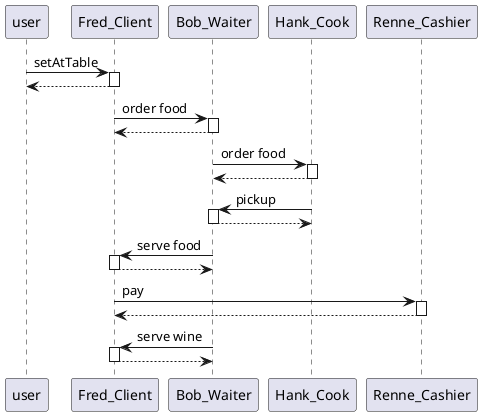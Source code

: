 @startuml Diagramme de Séquence 
autoactivate on
user ->Fred_Client: setAtTable
return 
Fred_Client -> Bob_Waiter : order food
return
Bob_Waiter -> Hank_Cook : order food
return
Hank_Cook -> Bob_Waiter : pickup
return
Bob_Waiter -> Fred_Client : serve food
return
Fred_Client -> Renne_Cashier : pay
return
Bob_Waiter -> Fred_Client : serve wine
return




@enduml